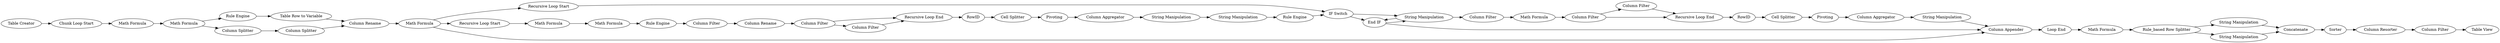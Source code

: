 digraph {
	85 -> 87
	44 -> 47
	53 -> 27
	80 -> 51
	8 -> 9
	52 -> 55
	2 -> 6
	39 -> 40
	8 -> 3
	34 -> 35
	54 -> 53
	39 -> 41
	52 -> 54
	40 -> 41
	56 -> 2
	3 -> 10
	51 -> 52
	12 -> 30
	87 -> 88
	56 -> 79
	9 -> 3
	30 -> 31
	31 -> 32
	56 -> 42
	27 -> 56
	91 -> 93
	7 -> 15
	11 -> 12
	10 -> 11
	37 -> 38
	14 -> 7
	41 -> 45
	33 -> 34
	81 -> 89
	47 -> 49
	15 -> 16
	90 -> 82
	45 -> 43
	85 -> 86
	35 -> 36
	89 -> 85
	36 -> 37
	6 -> 14
	88 -> 90
	73 -> 80
	36 -> 35
	86 -> 88
	32 -> 33
	43 -> 44
	38 -> 39
	49 -> 79
	55 -> 58
	34 -> 36
	82 -> 91
	79 -> 81
	35 -> 79
	58 -> 27
	16 -> 8
	42 -> 34
	91 [label="Column Filter"]
	27 [label="Column Rename"]
	55 [label="Rule Engine"]
	7 [label="Rule Engine"]
	79 [label="Column Appender"]
	89 [label="Math Formula"]
	45 [label=RowID]
	9 [label="Column Filter"]
	52 [label="Math Formula"]
	58 [label="Table Row to Variable"]
	8 [label="Column Filter"]
	32 [label="String Manipulation"]
	3 [label="Recursive Loop End"]
	80 [label="Chunk Loop Start"]
	49 [label="String Manipulation"]
	41 [label="Recursive Loop End"]
	31 [label="String Manipulation"]
	51 [label="Math Formula"]
	56 [label="Math Formula"]
	6 [label="Math Formula"]
	15 [label="Column Filter"]
	54 [label="Column Splitter"]
	10 [label=RowID]
	12 [label=Pivoting]
	85 [label="Rule_based Row Splitter"]
	16 [label="Column Rename"]
	86 [label="String Manipulation"]
	90 [label=Sorter]
	42 [label="Recursive Loop Start"]
	53 [label="Column Splitter"]
	87 [label="String Manipulation"]
	11 [label="Cell Splitter"]
	47 [label="Column Aggregator"]
	93 [label="Table View"]
	14 [label="Math Formula"]
	38 [label="Math Formula"]
	73 [label="Table Creator"]
	81 [label="Loop End"]
	43 [label="Cell Splitter"]
	35 [label="End IF"]
	44 [label=Pivoting]
	34 [label="IF Switch"]
	82 [label="Column Resorter"]
	36 [label="String Manipulation"]
	88 [label=Concatenate]
	40 [label="Column Filter"]
	39 [label="Column Filter"]
	33 [label="Rule Engine"]
	30 [label="Column Aggregator"]
	2 [label="Recursive Loop Start"]
	37 [label="Column Filter"]
	rankdir=LR
}

